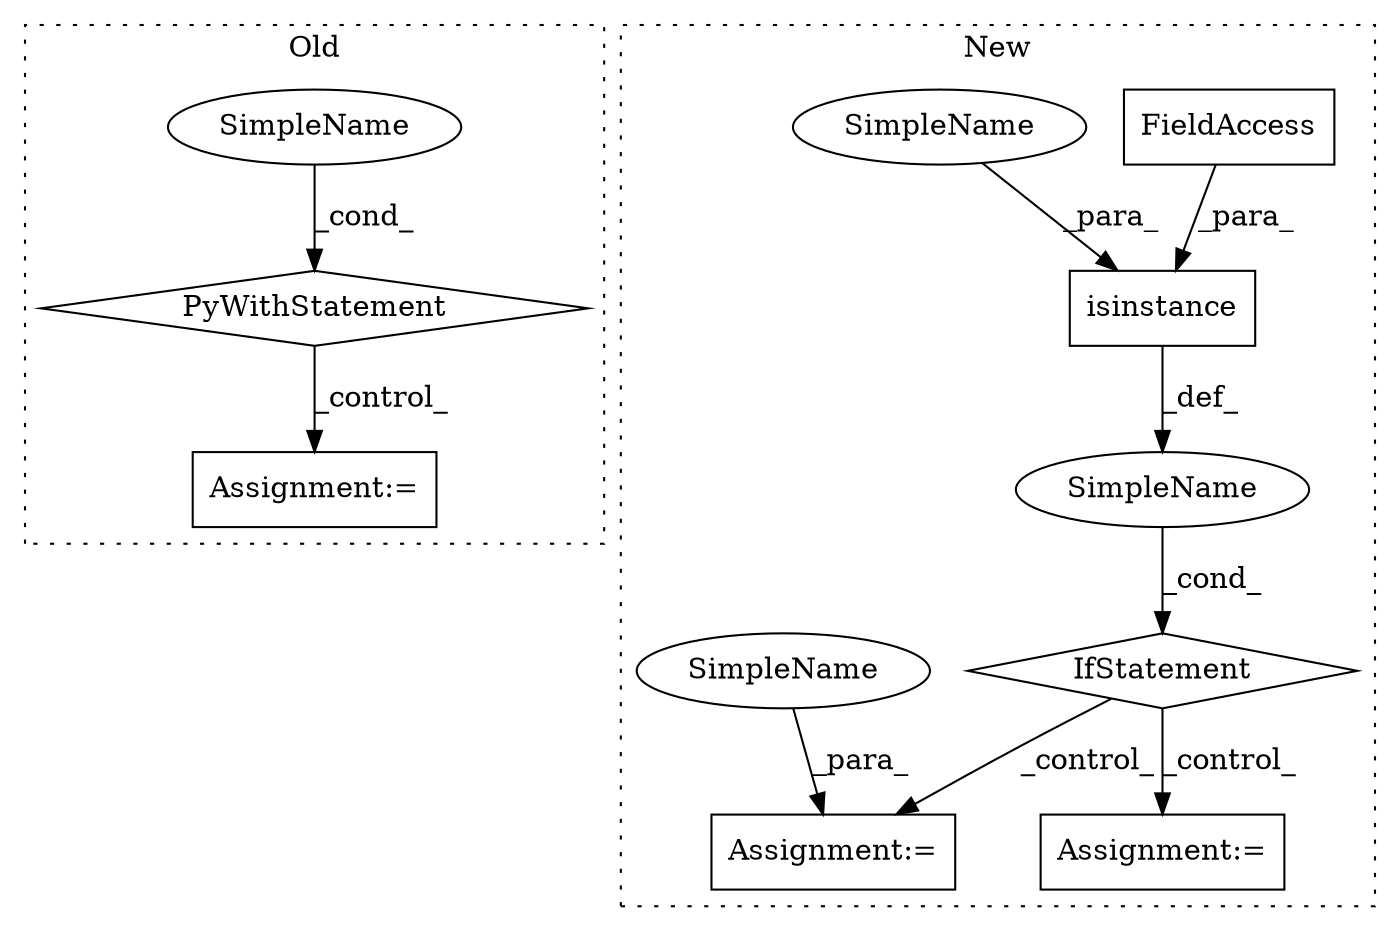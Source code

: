 digraph G {
subgraph cluster0 {
1 [label="PyWithStatement" a="104" s="1471,1513" l="10,2" shape="diamond"];
8 [label="Assignment:=" a="7" s="1558" l="1" shape="box"];
9 [label="SimpleName" a="42" s="" l="" shape="ellipse"];
label = "Old";
style="dotted";
}
subgraph cluster1 {
2 [label="isinstance" a="32" s="1460,1489" l="11,1" shape="box"];
3 [label="IfStatement" a="25" s="1456,1490" l="4,2" shape="diamond"];
4 [label="FieldAccess" a="22" s="1485" l="4" shape="box"];
5 [label="Assignment:=" a="7" s="1510" l="1" shape="box"];
6 [label="SimpleName" a="42" s="" l="" shape="ellipse"];
7 [label="Assignment:=" a="7" s="1632" l="1" shape="box"];
10 [label="SimpleName" a="42" s="1471" l="13" shape="ellipse"];
11 [label="SimpleName" a="42" s="1633" l="13" shape="ellipse"];
label = "New";
style="dotted";
}
1 -> 8 [label="_control_"];
2 -> 6 [label="_def_"];
3 -> 5 [label="_control_"];
3 -> 7 [label="_control_"];
4 -> 2 [label="_para_"];
6 -> 3 [label="_cond_"];
9 -> 1 [label="_cond_"];
10 -> 2 [label="_para_"];
11 -> 7 [label="_para_"];
}